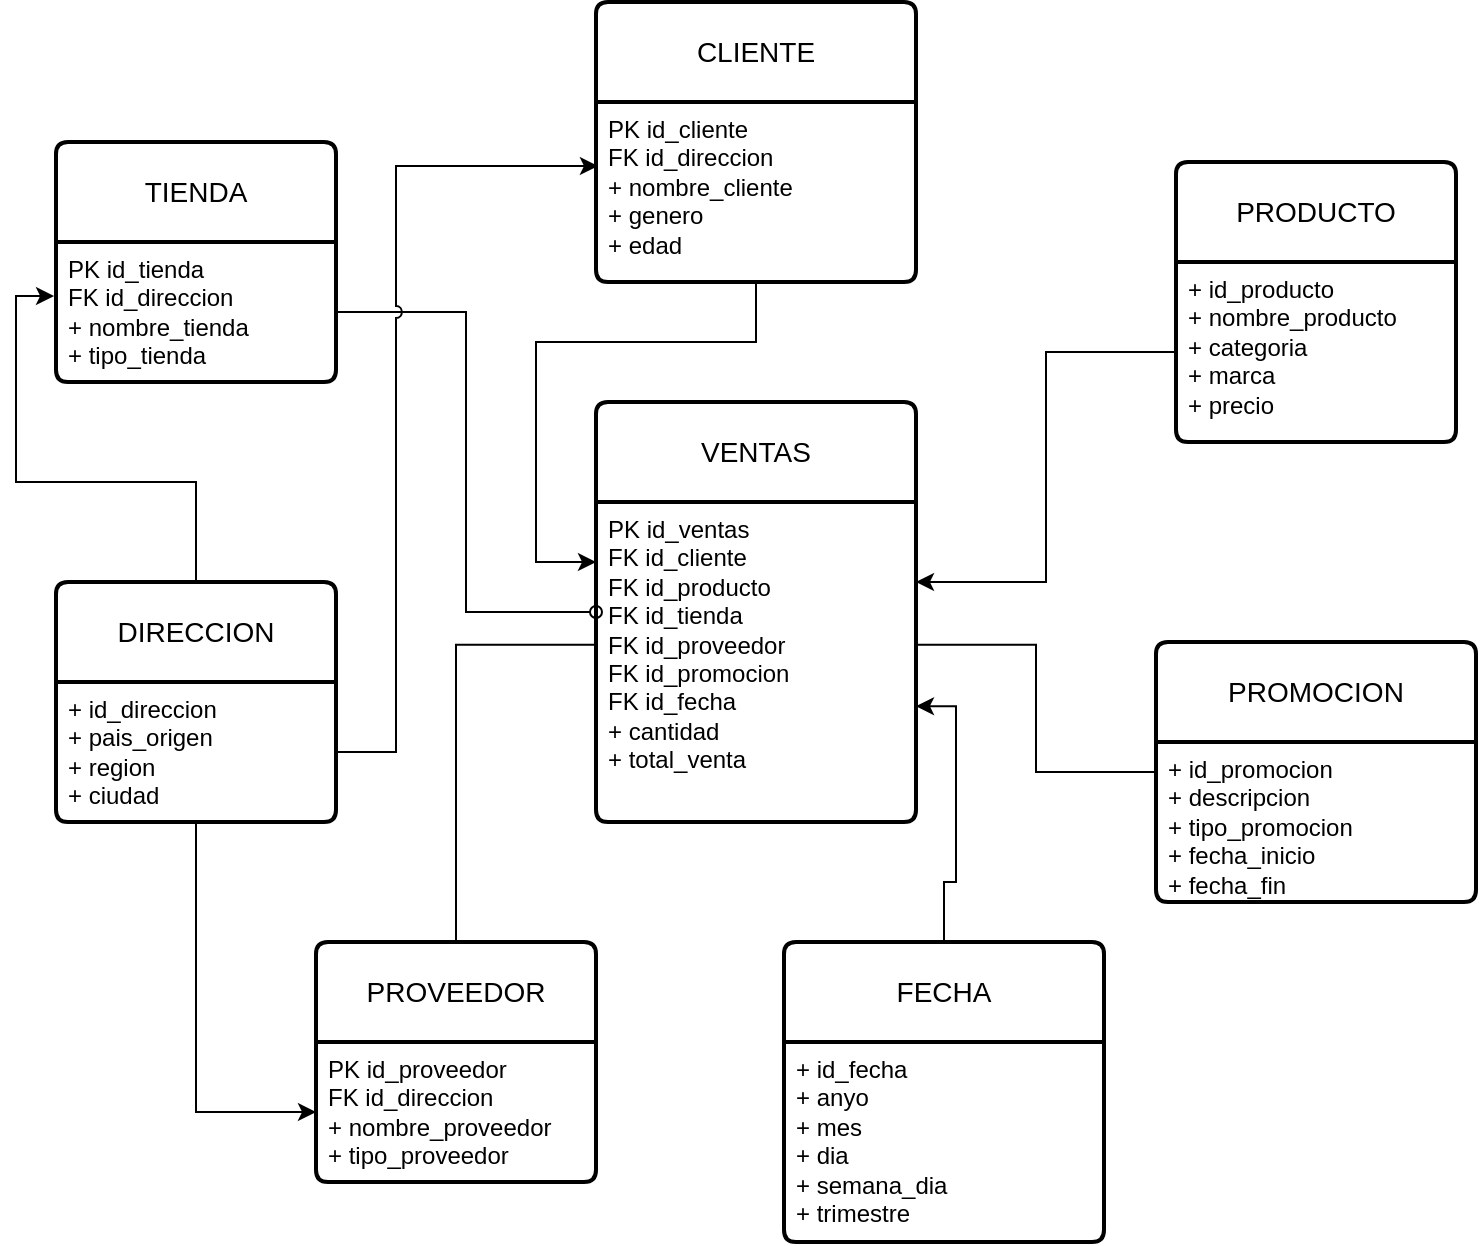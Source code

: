 <mxfile version="28.2.7" pages="2">
  <diagram id="xR7kt0VEdy6GJTey97oo" name="Página-1">
    <mxGraphModel dx="1426" dy="743" grid="1" gridSize="10" guides="1" tooltips="1" connect="1" arrows="1" fold="1" page="1" pageScale="1" pageWidth="827" pageHeight="1169" math="0" shadow="0">
      <root>
        <mxCell id="0" />
        <mxCell id="1" parent="0" />
        <mxCell id="e1UbRBEiO8uX84VKru8T-62" value="VENTAS" style="swimlane;childLayout=stackLayout;horizontal=1;startSize=50;horizontalStack=0;rounded=1;fontSize=14;fontStyle=0;strokeWidth=2;resizeParent=0;resizeLast=1;shadow=0;dashed=0;align=center;arcSize=4;whiteSpace=wrap;html=1;" vertex="1" parent="1">
          <mxGeometry x="320" y="330" width="160" height="210" as="geometry" />
        </mxCell>
        <mxCell id="e1UbRBEiO8uX84VKru8T-63" value="PK id_ventas&lt;div&gt;FK id_cliente&lt;br&gt;FK id_producto&lt;br&gt;FK id_tienda&lt;div&gt;FK id_proveedor&lt;/div&gt;&lt;div&gt;FK id_promocion&lt;/div&gt;&lt;div&gt;FK id_fecha&lt;/div&gt;&lt;div&gt;+ cantidad&lt;/div&gt;&lt;div&gt;+ total_venta&lt;br&gt;&lt;div&gt;&lt;br&gt;&lt;/div&gt;&lt;/div&gt;&lt;/div&gt;" style="align=left;strokeColor=none;fillColor=none;spacingLeft=4;spacingRight=4;fontSize=12;verticalAlign=top;resizable=0;rotatable=0;part=1;html=1;whiteSpace=wrap;" vertex="1" parent="e1UbRBEiO8uX84VKru8T-62">
          <mxGeometry y="50" width="160" height="160" as="geometry" />
        </mxCell>
        <mxCell id="e1UbRBEiO8uX84VKru8T-69" value="PRODUCTO" style="swimlane;childLayout=stackLayout;horizontal=1;startSize=50;horizontalStack=0;rounded=1;fontSize=14;fontStyle=0;strokeWidth=2;resizeParent=0;resizeLast=1;shadow=0;dashed=0;align=center;arcSize=4;whiteSpace=wrap;html=1;" vertex="1" parent="1">
          <mxGeometry x="610" y="210" width="140" height="140" as="geometry" />
        </mxCell>
        <mxCell id="e1UbRBEiO8uX84VKru8T-70" value="+ id_producto&lt;br&gt;+ nombre_producto&lt;br&gt;+ categoria&lt;div&gt;+ marca&lt;/div&gt;&lt;div&gt;+ precio&lt;/div&gt;&lt;div&gt;&lt;br&gt;&lt;/div&gt;" style="align=left;strokeColor=none;fillColor=none;spacingLeft=4;spacingRight=4;fontSize=12;verticalAlign=top;resizable=0;rotatable=0;part=1;html=1;whiteSpace=wrap;" vertex="1" parent="e1UbRBEiO8uX84VKru8T-69">
          <mxGeometry y="50" width="140" height="90" as="geometry" />
        </mxCell>
        <mxCell id="e1UbRBEiO8uX84VKru8T-71" value="TIENDA" style="swimlane;childLayout=stackLayout;horizontal=1;startSize=50;horizontalStack=0;rounded=1;fontSize=14;fontStyle=0;strokeWidth=2;resizeParent=0;resizeLast=1;shadow=0;dashed=0;align=center;arcSize=4;whiteSpace=wrap;html=1;" vertex="1" parent="1">
          <mxGeometry x="50" y="200" width="140" height="120" as="geometry" />
        </mxCell>
        <mxCell id="e1UbRBEiO8uX84VKru8T-72" value="PK id_tienda&lt;div&gt;FK id_direccion&lt;br&gt;+ nombre_tienda&lt;br&gt;&lt;span style=&quot;background-color: transparent; color: light-dark(rgb(0, 0, 0), rgb(255, 255, 255));&quot;&gt;+ tipo_tienda&lt;/span&gt;&lt;/div&gt;" style="align=left;strokeColor=none;fillColor=none;spacingLeft=4;spacingRight=4;fontSize=12;verticalAlign=top;resizable=0;rotatable=0;part=1;html=1;whiteSpace=wrap;" vertex="1" parent="e1UbRBEiO8uX84VKru8T-71">
          <mxGeometry y="50" width="140" height="70" as="geometry" />
        </mxCell>
        <mxCell id="e1UbRBEiO8uX84VKru8T-73" value="PROVEEDOR" style="swimlane;childLayout=stackLayout;horizontal=1;startSize=50;horizontalStack=0;rounded=1;fontSize=14;fontStyle=0;strokeWidth=2;resizeParent=0;resizeLast=1;shadow=0;dashed=0;align=center;arcSize=4;whiteSpace=wrap;html=1;" vertex="1" parent="1">
          <mxGeometry x="180" y="600" width="140" height="120" as="geometry" />
        </mxCell>
        <mxCell id="e1UbRBEiO8uX84VKru8T-74" value="PK id_proveedor&lt;br&gt;FK id_direccion&lt;br&gt;&lt;div&gt;+ nombre_proveedor&lt;br&gt;&lt;div&gt;+ tipo_proveedor&lt;/div&gt;&lt;/div&gt;" style="align=left;strokeColor=none;fillColor=none;spacingLeft=4;spacingRight=4;fontSize=12;verticalAlign=top;resizable=0;rotatable=0;part=1;html=1;whiteSpace=wrap;" vertex="1" parent="e1UbRBEiO8uX84VKru8T-73">
          <mxGeometry y="50" width="140" height="70" as="geometry" />
        </mxCell>
        <mxCell id="e1UbRBEiO8uX84VKru8T-75" value="PROMOCION" style="swimlane;childLayout=stackLayout;horizontal=1;startSize=50;horizontalStack=0;rounded=1;fontSize=14;fontStyle=0;strokeWidth=2;resizeParent=0;resizeLast=1;shadow=0;dashed=0;align=center;arcSize=4;whiteSpace=wrap;html=1;" vertex="1" parent="1">
          <mxGeometry x="600" y="450" width="160" height="130" as="geometry" />
        </mxCell>
        <mxCell id="e1UbRBEiO8uX84VKru8T-76" value="+ id_promocion&lt;br&gt;+ descripcion&lt;br&gt;+ tipo_promocion&lt;div&gt;+ fecha_inicio&lt;/div&gt;&lt;div&gt;+ fecha_fin&lt;/div&gt;&lt;div&gt;&lt;br&gt;&lt;/div&gt;" style="align=left;strokeColor=none;fillColor=none;spacingLeft=4;spacingRight=4;fontSize=12;verticalAlign=top;resizable=0;rotatable=0;part=1;html=1;whiteSpace=wrap;" vertex="1" parent="e1UbRBEiO8uX84VKru8T-75">
          <mxGeometry y="50" width="160" height="80" as="geometry" />
        </mxCell>
        <mxCell id="e1UbRBEiO8uX84VKru8T-77" value="FECHA" style="swimlane;childLayout=stackLayout;horizontal=1;startSize=50;horizontalStack=0;rounded=1;fontSize=14;fontStyle=0;strokeWidth=2;resizeParent=0;resizeLast=1;shadow=0;dashed=0;align=center;arcSize=4;whiteSpace=wrap;html=1;" vertex="1" parent="1">
          <mxGeometry x="414" y="600" width="160" height="150" as="geometry" />
        </mxCell>
        <mxCell id="e1UbRBEiO8uX84VKru8T-78" value="+ id_fecha&lt;br&gt;+ anyo&lt;br&gt;+ mes&lt;div&gt;+ dia&lt;/div&gt;&lt;div&gt;+ semana_dia&lt;/div&gt;&lt;div&gt;+ trimestre&lt;/div&gt;" style="align=left;strokeColor=none;fillColor=none;spacingLeft=4;spacingRight=4;fontSize=12;verticalAlign=top;resizable=0;rotatable=0;part=1;html=1;whiteSpace=wrap;" vertex="1" parent="e1UbRBEiO8uX84VKru8T-77">
          <mxGeometry y="50" width="160" height="100" as="geometry" />
        </mxCell>
        <mxCell id="e1UbRBEiO8uX84VKru8T-87" style="edgeStyle=orthogonalEdgeStyle;rounded=0;orthogonalLoop=1;jettySize=auto;html=1;entryX=0;entryY=0.5;entryDx=0;entryDy=0;flowAnimation=0;" edge="1" parent="1" source="e1UbRBEiO8uX84VKru8T-79" target="e1UbRBEiO8uX84VKru8T-74">
          <mxGeometry relative="1" as="geometry" />
        </mxCell>
        <mxCell id="e1UbRBEiO8uX84VKru8T-79" value="DIRECCION" style="swimlane;childLayout=stackLayout;horizontal=1;startSize=50;horizontalStack=0;rounded=1;fontSize=14;fontStyle=0;strokeWidth=2;resizeParent=0;resizeLast=1;shadow=0;dashed=0;align=center;arcSize=4;whiteSpace=wrap;html=1;" vertex="1" parent="1">
          <mxGeometry x="50" y="420" width="140" height="120" as="geometry" />
        </mxCell>
        <mxCell id="e1UbRBEiO8uX84VKru8T-80" value="+ id_direccion&lt;br&gt;+ pais_origen&lt;br&gt;+ region&lt;div&gt;+ ciudad&lt;/div&gt;" style="align=left;strokeColor=none;fillColor=none;spacingLeft=4;spacingRight=4;fontSize=12;verticalAlign=top;resizable=0;rotatable=0;part=1;html=1;whiteSpace=wrap;" vertex="1" parent="e1UbRBEiO8uX84VKru8T-79">
          <mxGeometry y="50" width="140" height="70" as="geometry" />
        </mxCell>
        <mxCell id="e1UbRBEiO8uX84VKru8T-84" style="edgeStyle=orthogonalEdgeStyle;rounded=0;orthogonalLoop=1;jettySize=auto;html=1;entryX=0;entryY=0.5;entryDx=0;entryDy=0;flowAnimation=0;endArrow=oval;endFill=0;" edge="1" parent="1" source="e1UbRBEiO8uX84VKru8T-72" target="e1UbRBEiO8uX84VKru8T-62">
          <mxGeometry relative="1" as="geometry" />
        </mxCell>
        <mxCell id="e1UbRBEiO8uX84VKru8T-85" style="edgeStyle=orthogonalEdgeStyle;rounded=0;orthogonalLoop=1;jettySize=auto;html=1;entryX=1;entryY=0.25;entryDx=0;entryDy=0;flowAnimation=0;" edge="1" parent="1" source="e1UbRBEiO8uX84VKru8T-70" target="e1UbRBEiO8uX84VKru8T-63">
          <mxGeometry relative="1" as="geometry" />
        </mxCell>
        <mxCell id="e1UbRBEiO8uX84VKru8T-88" style="edgeStyle=orthogonalEdgeStyle;rounded=0;orthogonalLoop=1;jettySize=auto;html=1;entryX=-0.007;entryY=0.386;entryDx=0;entryDy=0;entryPerimeter=0;flowAnimation=0;" edge="1" parent="1" source="e1UbRBEiO8uX84VKru8T-79" target="e1UbRBEiO8uX84VKru8T-72">
          <mxGeometry relative="1" as="geometry" />
        </mxCell>
        <mxCell id="e1UbRBEiO8uX84VKru8T-91" style="edgeStyle=orthogonalEdgeStyle;rounded=0;orthogonalLoop=1;jettySize=auto;html=1;entryX=1;entryY=0.638;entryDx=0;entryDy=0;entryPerimeter=0;flowAnimation=0;" edge="1" parent="1" source="e1UbRBEiO8uX84VKru8T-77" target="e1UbRBEiO8uX84VKru8T-63">
          <mxGeometry relative="1" as="geometry" />
        </mxCell>
        <mxCell id="e1UbRBEiO8uX84VKru8T-92" style="edgeStyle=orthogonalEdgeStyle;rounded=0;orthogonalLoop=1;jettySize=auto;html=1;entryX=0.994;entryY=0.446;entryDx=0;entryDy=0;entryPerimeter=0;flowAnimation=0;endArrow=none;endFill=0;" edge="1" parent="1" source="e1UbRBEiO8uX84VKru8T-75" target="e1UbRBEiO8uX84VKru8T-63">
          <mxGeometry relative="1" as="geometry" />
        </mxCell>
        <mxCell id="e1UbRBEiO8uX84VKru8T-93" style="edgeStyle=orthogonalEdgeStyle;rounded=0;orthogonalLoop=1;jettySize=auto;html=1;entryX=0;entryY=0.446;entryDx=0;entryDy=0;entryPerimeter=0;flowAnimation=0;endArrow=none;endFill=0;" edge="1" parent="1" source="e1UbRBEiO8uX84VKru8T-73" target="e1UbRBEiO8uX84VKru8T-63">
          <mxGeometry relative="1" as="geometry" />
        </mxCell>
        <mxCell id="e1UbRBEiO8uX84VKru8T-94" value="CLIENTE" style="swimlane;childLayout=stackLayout;horizontal=1;startSize=50;horizontalStack=0;rounded=1;fontSize=14;fontStyle=0;strokeWidth=2;resizeParent=0;resizeLast=1;shadow=0;dashed=0;align=center;arcSize=4;whiteSpace=wrap;html=1;" vertex="1" parent="1">
          <mxGeometry x="320" y="130" width="160" height="140" as="geometry" />
        </mxCell>
        <mxCell id="e1UbRBEiO8uX84VKru8T-95" value="&lt;div&gt;&lt;span style=&quot;background-color: transparent; color: light-dark(rgb(0, 0, 0), rgb(255, 255, 255));&quot;&gt;PK id_cliente&lt;/span&gt;&lt;/div&gt;&lt;div&gt;FK id_direccion&lt;/div&gt;+ nombre_cliente&lt;br&gt;+ genero&lt;div&gt;+ edad&lt;/div&gt;&lt;div&gt;&lt;br&gt;&lt;/div&gt;" style="align=left;strokeColor=none;fillColor=none;spacingLeft=4;spacingRight=4;fontSize=12;verticalAlign=top;resizable=0;rotatable=0;part=1;html=1;whiteSpace=wrap;" vertex="1" parent="e1UbRBEiO8uX84VKru8T-94">
          <mxGeometry y="50" width="160" height="90" as="geometry" />
        </mxCell>
        <mxCell id="e1UbRBEiO8uX84VKru8T-96" style="edgeStyle=orthogonalEdgeStyle;rounded=0;orthogonalLoop=1;jettySize=auto;html=1;entryX=0.006;entryY=0.356;entryDx=0;entryDy=0;entryPerimeter=0;flowAnimation=0;shadow=0;jumpStyle=arc;" edge="1" parent="1" source="e1UbRBEiO8uX84VKru8T-80" target="e1UbRBEiO8uX84VKru8T-95">
          <mxGeometry relative="1" as="geometry">
            <Array as="points">
              <mxPoint x="220" y="505" />
              <mxPoint x="220" y="212" />
            </Array>
          </mxGeometry>
        </mxCell>
        <mxCell id="e1UbRBEiO8uX84VKru8T-98" style="edgeStyle=orthogonalEdgeStyle;rounded=0;orthogonalLoop=1;jettySize=auto;html=1;" edge="1" parent="1" source="e1UbRBEiO8uX84VKru8T-95">
          <mxGeometry relative="1" as="geometry">
            <mxPoint x="320" y="410" as="targetPoint" />
            <Array as="points">
              <mxPoint x="400" y="300" />
              <mxPoint x="290" y="300" />
              <mxPoint x="290" y="410" />
            </Array>
          </mxGeometry>
        </mxCell>
      </root>
    </mxGraphModel>
  </diagram>
  <diagram id="3JOqHPDePBvmr2z2NaE5" name="Página-2">
    <mxGraphModel grid="1" page="1" gridSize="10" guides="1" tooltips="1" connect="1" arrows="1" fold="1" pageScale="1" pageWidth="827" pageHeight="1169" math="0" shadow="0">
      <root>
        <mxCell id="0" />
        <mxCell id="1" parent="0" />
      </root>
    </mxGraphModel>
  </diagram>
</mxfile>
